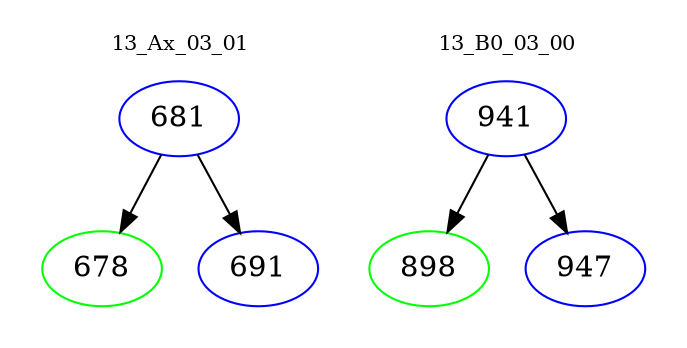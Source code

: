 digraph{
subgraph cluster_0 {
color = white
label = "13_Ax_03_01";
fontsize=10;
T0_681 [label="681", color="blue"]
T0_681 -> T0_678 [color="black"]
T0_678 [label="678", color="green"]
T0_681 -> T0_691 [color="black"]
T0_691 [label="691", color="blue"]
}
subgraph cluster_1 {
color = white
label = "13_B0_03_00";
fontsize=10;
T1_941 [label="941", color="blue"]
T1_941 -> T1_898 [color="black"]
T1_898 [label="898", color="green"]
T1_941 -> T1_947 [color="black"]
T1_947 [label="947", color="blue"]
}
}
